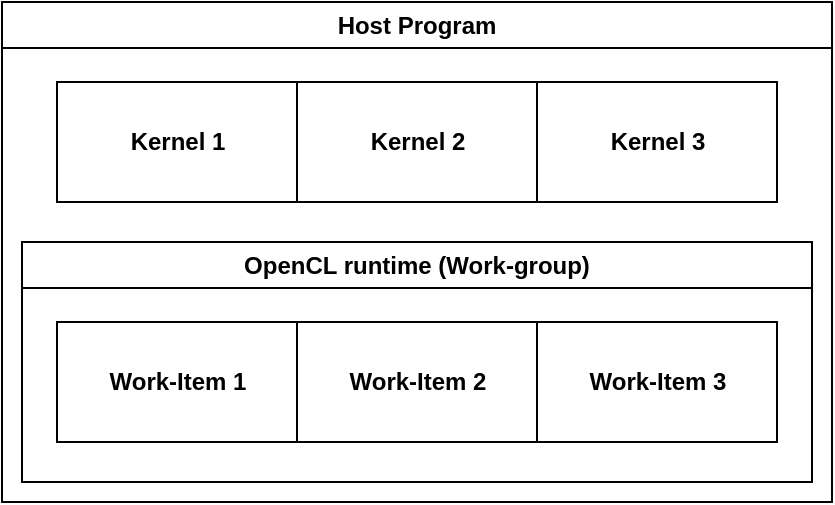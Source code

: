 <mxfile version="26.0.4">
  <diagram name="Page-1" id="CBod-ZJzjZO9EgPFaFXn">
    <mxGraphModel dx="1098" dy="988" grid="1" gridSize="10" guides="1" tooltips="1" connect="1" arrows="1" fold="1" page="1" pageScale="1" pageWidth="850" pageHeight="1100" math="0" shadow="0">
      <root>
        <mxCell id="0" />
        <mxCell id="1" parent="0" />
        <mxCell id="LKYLUEfh-heGJGxbtVe6-12" value="Host Program" style="swimlane;whiteSpace=wrap;html=1;startSize=23;" vertex="1" parent="1">
          <mxGeometry x="218" y="360" width="415" height="250" as="geometry" />
        </mxCell>
        <mxCell id="LKYLUEfh-heGJGxbtVe6-13" value="&lt;b&gt;Kernel 1&lt;/b&gt;" style="rounded=0;whiteSpace=wrap;html=1;" vertex="1" parent="LKYLUEfh-heGJGxbtVe6-12">
          <mxGeometry x="27.5" y="40" width="120" height="60" as="geometry" />
        </mxCell>
        <mxCell id="LKYLUEfh-heGJGxbtVe6-14" value="&lt;b&gt;Kernel 2&lt;/b&gt;" style="rounded=0;whiteSpace=wrap;html=1;" vertex="1" parent="LKYLUEfh-heGJGxbtVe6-12">
          <mxGeometry x="147.5" y="40" width="120" height="60" as="geometry" />
        </mxCell>
        <mxCell id="LKYLUEfh-heGJGxbtVe6-15" value="&lt;b&gt;Kernel 3&lt;/b&gt;" style="rounded=0;whiteSpace=wrap;html=1;" vertex="1" parent="LKYLUEfh-heGJGxbtVe6-12">
          <mxGeometry x="267.5" y="40" width="120" height="60" as="geometry" />
        </mxCell>
        <mxCell id="LKYLUEfh-heGJGxbtVe6-11" value="OpenCL runtime (Work-group)" style="swimlane;whiteSpace=wrap;html=1;startSize=23;" vertex="1" parent="LKYLUEfh-heGJGxbtVe6-12">
          <mxGeometry x="10" y="120" width="395" height="120" as="geometry" />
        </mxCell>
        <mxCell id="LKYLUEfh-heGJGxbtVe6-5" value="&lt;b&gt;Work-Item 1&lt;/b&gt;" style="rounded=0;whiteSpace=wrap;html=1;" vertex="1" parent="LKYLUEfh-heGJGxbtVe6-11">
          <mxGeometry x="17.5" y="40" width="120" height="60" as="geometry" />
        </mxCell>
        <mxCell id="LKYLUEfh-heGJGxbtVe6-6" value="&lt;b&gt;Work-Item 2&lt;/b&gt;" style="rounded=0;whiteSpace=wrap;html=1;" vertex="1" parent="LKYLUEfh-heGJGxbtVe6-11">
          <mxGeometry x="137.5" y="40" width="120" height="60" as="geometry" />
        </mxCell>
        <mxCell id="LKYLUEfh-heGJGxbtVe6-7" value="&lt;b&gt;Work-Item 3&lt;/b&gt;" style="rounded=0;whiteSpace=wrap;html=1;" vertex="1" parent="LKYLUEfh-heGJGxbtVe6-11">
          <mxGeometry x="257.5" y="40" width="120" height="60" as="geometry" />
        </mxCell>
      </root>
    </mxGraphModel>
  </diagram>
</mxfile>
